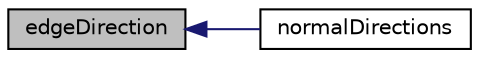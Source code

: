 digraph "edgeDirection"
{
  bgcolor="transparent";
  edge [fontname="Helvetica",fontsize="10",labelfontname="Helvetica",labelfontsize="10"];
  node [fontname="Helvetica",fontsize="10",shape=record];
  rankdir="LR";
  Node1128 [label="edgeDirection",height=0.2,width=0.4,color="black", fillcolor="grey75", style="filled", fontcolor="black"];
  Node1128 -> Node1129 [dir="back",color="midnightblue",fontsize="10",style="solid",fontname="Helvetica"];
  Node1129 [label="normalDirections",height=0.2,width=0.4,color="black",URL="$a22549.html#a1b56f5cde67e178317fac44311d16390"];
}
